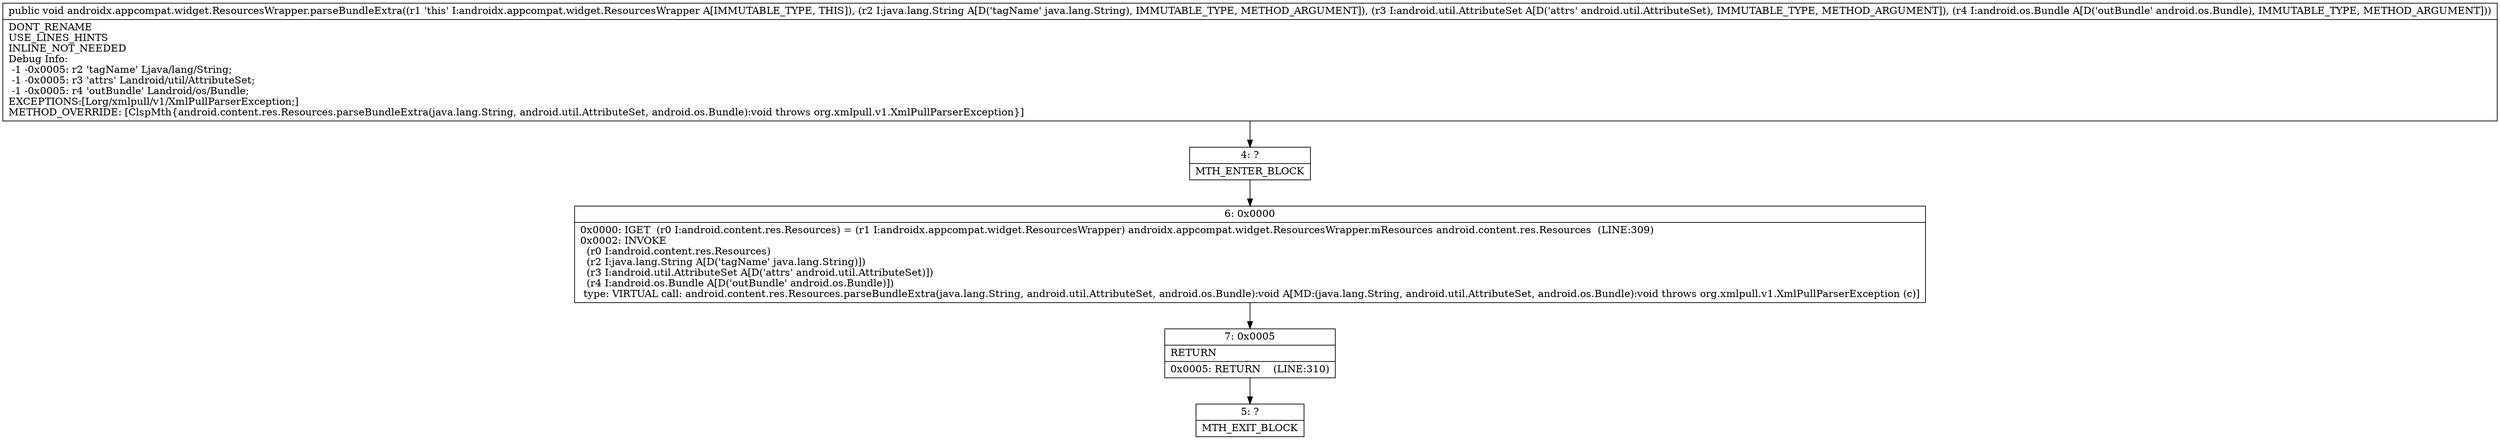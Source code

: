 digraph "CFG forandroidx.appcompat.widget.ResourcesWrapper.parseBundleExtra(Ljava\/lang\/String;Landroid\/util\/AttributeSet;Landroid\/os\/Bundle;)V" {
Node_4 [shape=record,label="{4\:\ ?|MTH_ENTER_BLOCK\l}"];
Node_6 [shape=record,label="{6\:\ 0x0000|0x0000: IGET  (r0 I:android.content.res.Resources) = (r1 I:androidx.appcompat.widget.ResourcesWrapper) androidx.appcompat.widget.ResourcesWrapper.mResources android.content.res.Resources  (LINE:309)\l0x0002: INVOKE  \l  (r0 I:android.content.res.Resources)\l  (r2 I:java.lang.String A[D('tagName' java.lang.String)])\l  (r3 I:android.util.AttributeSet A[D('attrs' android.util.AttributeSet)])\l  (r4 I:android.os.Bundle A[D('outBundle' android.os.Bundle)])\l type: VIRTUAL call: android.content.res.Resources.parseBundleExtra(java.lang.String, android.util.AttributeSet, android.os.Bundle):void A[MD:(java.lang.String, android.util.AttributeSet, android.os.Bundle):void throws org.xmlpull.v1.XmlPullParserException (c)]\l}"];
Node_7 [shape=record,label="{7\:\ 0x0005|RETURN\l|0x0005: RETURN    (LINE:310)\l}"];
Node_5 [shape=record,label="{5\:\ ?|MTH_EXIT_BLOCK\l}"];
MethodNode[shape=record,label="{public void androidx.appcompat.widget.ResourcesWrapper.parseBundleExtra((r1 'this' I:androidx.appcompat.widget.ResourcesWrapper A[IMMUTABLE_TYPE, THIS]), (r2 I:java.lang.String A[D('tagName' java.lang.String), IMMUTABLE_TYPE, METHOD_ARGUMENT]), (r3 I:android.util.AttributeSet A[D('attrs' android.util.AttributeSet), IMMUTABLE_TYPE, METHOD_ARGUMENT]), (r4 I:android.os.Bundle A[D('outBundle' android.os.Bundle), IMMUTABLE_TYPE, METHOD_ARGUMENT]))  | DONT_RENAME\lUSE_LINES_HINTS\lINLINE_NOT_NEEDED\lDebug Info:\l  \-1 \-0x0005: r2 'tagName' Ljava\/lang\/String;\l  \-1 \-0x0005: r3 'attrs' Landroid\/util\/AttributeSet;\l  \-1 \-0x0005: r4 'outBundle' Landroid\/os\/Bundle;\lEXCEPTIONS:[Lorg\/xmlpull\/v1\/XmlPullParserException;]\lMETHOD_OVERRIDE: [ClspMth\{android.content.res.Resources.parseBundleExtra(java.lang.String, android.util.AttributeSet, android.os.Bundle):void throws org.xmlpull.v1.XmlPullParserException\}]\l}"];
MethodNode -> Node_4;Node_4 -> Node_6;
Node_6 -> Node_7;
Node_7 -> Node_5;
}

